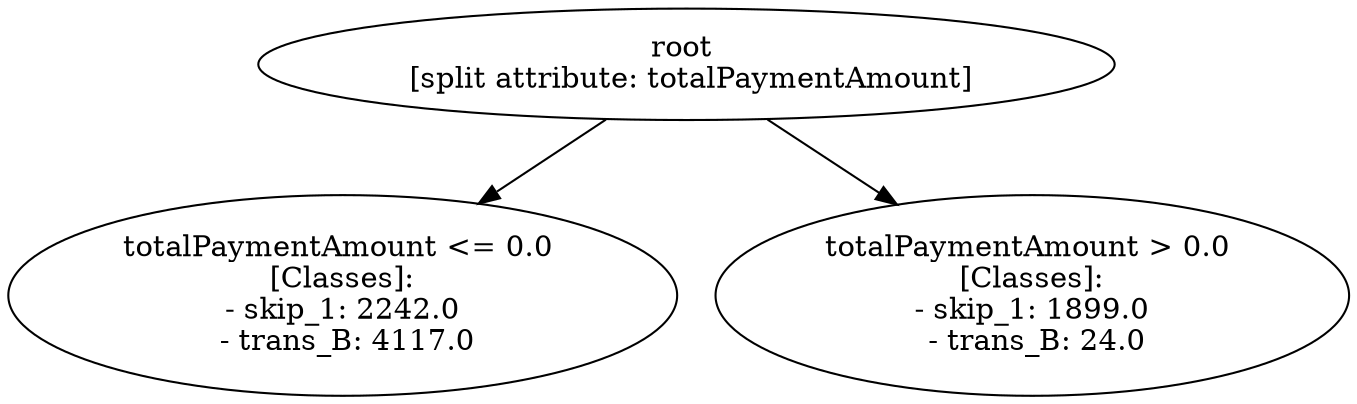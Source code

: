 // Road_Traffic_Fine_Management_Process-p_1-4
digraph "Road_Traffic_Fine_Management_Process-p_1-4" {
	"24352a07-9691-4783-8a1c-690e478d2d9c" [label="root 
 [split attribute: totalPaymentAmount]"]
	"be4e9e02-8596-42d8-8312-b8a2bd4ecff1" [label="totalPaymentAmount <= 0.0 
 [Classes]: 
 - skip_1: 2242.0 
 - trans_B: 4117.0"]
	"24352a07-9691-4783-8a1c-690e478d2d9c" -> "be4e9e02-8596-42d8-8312-b8a2bd4ecff1"
	"282cd86d-8e07-417a-8a3c-94ef1f2c8f5d" [label="totalPaymentAmount > 0.0 
 [Classes]: 
 - skip_1: 1899.0 
 - trans_B: 24.0"]
	"24352a07-9691-4783-8a1c-690e478d2d9c" -> "282cd86d-8e07-417a-8a3c-94ef1f2c8f5d"
}

